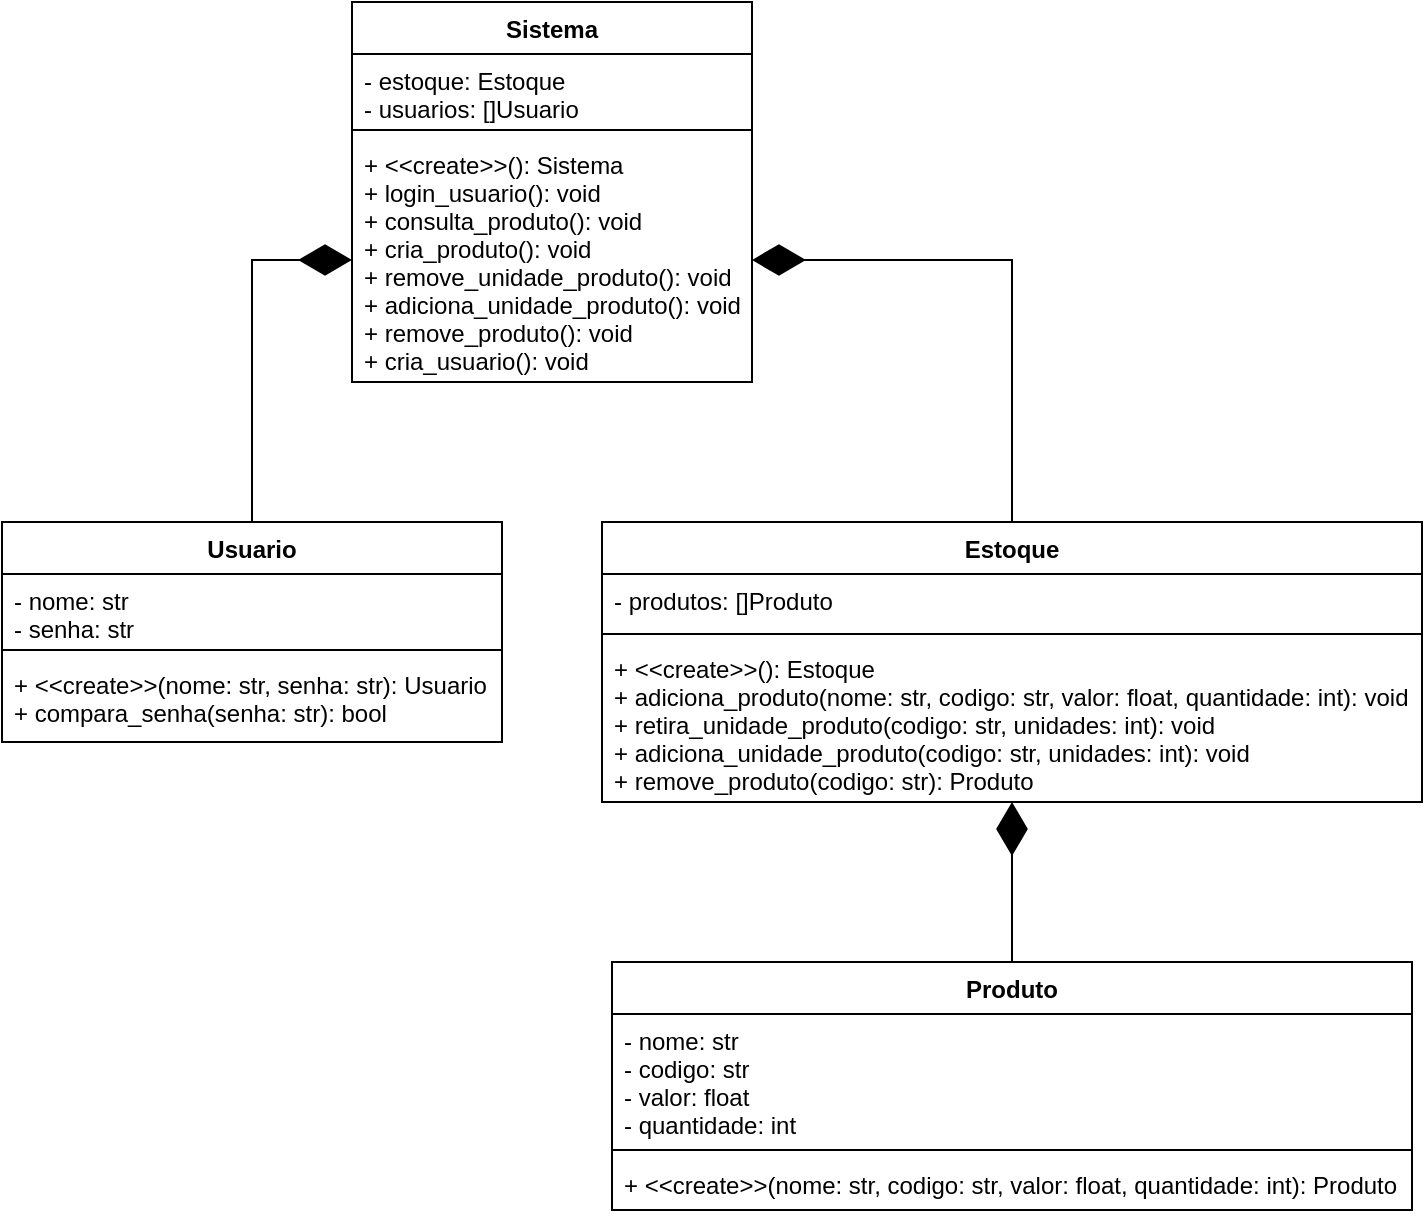 <mxfile version="14.9.4" type="device"><diagram id="xESPbtG9BcrLmHbSte3v" name="Page-1"><mxGraphModel dx="868" dy="463" grid="1" gridSize="10" guides="1" tooltips="1" connect="1" arrows="1" fold="1" page="1" pageScale="1" pageWidth="850" pageHeight="1100" math="0" shadow="0"><root><mxCell id="0"/><mxCell id="1" parent="0"/><mxCell id="spooTfYoWYVpRWsJJKMv-33" style="edgeStyle=orthogonalEdgeStyle;rounded=0;orthogonalLoop=1;jettySize=auto;html=1;endArrow=diamondThin;endFill=1;endSize=24;" edge="1" parent="1" source="spooTfYoWYVpRWsJJKMv-13" target="spooTfYoWYVpRWsJJKMv-32"><mxGeometry relative="1" as="geometry"/></mxCell><mxCell id="spooTfYoWYVpRWsJJKMv-13" value="Estoque" style="swimlane;fontStyle=1;align=center;verticalAlign=top;childLayout=stackLayout;horizontal=1;startSize=26;horizontalStack=0;resizeParent=1;resizeParentMax=0;resizeLast=0;collapsible=1;marginBottom=0;" vertex="1" parent="1"><mxGeometry x="450" y="340" width="410" height="140" as="geometry"/></mxCell><mxCell id="spooTfYoWYVpRWsJJKMv-14" value="- produtos: []Produto" style="text;strokeColor=none;fillColor=none;align=left;verticalAlign=top;spacingLeft=4;spacingRight=4;overflow=hidden;rotatable=0;points=[[0,0.5],[1,0.5]];portConstraint=eastwest;" vertex="1" parent="spooTfYoWYVpRWsJJKMv-13"><mxGeometry y="26" width="410" height="26" as="geometry"/></mxCell><mxCell id="spooTfYoWYVpRWsJJKMv-15" value="" style="line;strokeWidth=1;fillColor=none;align=left;verticalAlign=middle;spacingTop=-1;spacingLeft=3;spacingRight=3;rotatable=0;labelPosition=right;points=[];portConstraint=eastwest;" vertex="1" parent="spooTfYoWYVpRWsJJKMv-13"><mxGeometry y="52" width="410" height="8" as="geometry"/></mxCell><mxCell id="spooTfYoWYVpRWsJJKMv-16" value="+ &lt;&lt;create&gt;&gt;(): Estoque&#xA;+ adiciona_produto(nome: str, codigo: str, valor: float, quantidade: int): void&#xA;+ retira_unidade_produto(codigo: str, unidades: int): void&#xA;+ adiciona_unidade_produto(codigo: str, unidades: int): void&#xA;+ remove_produto(codigo: str): Produto&#xA;&#xA;" style="text;strokeColor=none;fillColor=none;align=left;verticalAlign=top;spacingLeft=4;spacingRight=4;overflow=hidden;rotatable=0;points=[[0,0.5],[1,0.5]];portConstraint=eastwest;" vertex="1" parent="spooTfYoWYVpRWsJJKMv-13"><mxGeometry y="60" width="410" height="80" as="geometry"/></mxCell><mxCell id="spooTfYoWYVpRWsJJKMv-36" style="edgeStyle=orthogonalEdgeStyle;rounded=0;orthogonalLoop=1;jettySize=auto;html=1;entryX=0.5;entryY=1;entryDx=0;entryDy=0;endArrow=diamondThin;endFill=1;endSize=24;" edge="1" parent="1" source="spooTfYoWYVpRWsJJKMv-17" target="spooTfYoWYVpRWsJJKMv-13"><mxGeometry relative="1" as="geometry"/></mxCell><mxCell id="spooTfYoWYVpRWsJJKMv-17" value="Produto" style="swimlane;fontStyle=1;align=center;verticalAlign=top;childLayout=stackLayout;horizontal=1;startSize=26;horizontalStack=0;resizeParent=1;resizeParentMax=0;resizeLast=0;collapsible=1;marginBottom=0;" vertex="1" parent="1"><mxGeometry x="455" y="560" width="400" height="124" as="geometry"/></mxCell><mxCell id="spooTfYoWYVpRWsJJKMv-18" value="- nome: str&#xA;- codigo: str&#xA;- valor: float&#xA;- quantidade: int&#xA;" style="text;strokeColor=none;fillColor=none;align=left;verticalAlign=top;spacingLeft=4;spacingRight=4;overflow=hidden;rotatable=0;points=[[0,0.5],[1,0.5]];portConstraint=eastwest;" vertex="1" parent="spooTfYoWYVpRWsJJKMv-17"><mxGeometry y="26" width="400" height="64" as="geometry"/></mxCell><mxCell id="spooTfYoWYVpRWsJJKMv-19" value="" style="line;strokeWidth=1;fillColor=none;align=left;verticalAlign=middle;spacingTop=-1;spacingLeft=3;spacingRight=3;rotatable=0;labelPosition=right;points=[];portConstraint=eastwest;" vertex="1" parent="spooTfYoWYVpRWsJJKMv-17"><mxGeometry y="90" width="400" height="8" as="geometry"/></mxCell><mxCell id="spooTfYoWYVpRWsJJKMv-20" value="+ &lt;&lt;create&gt;&gt;(nome: str, codigo: str, valor: float, quantidade: int): Produto" style="text;strokeColor=none;fillColor=none;align=left;verticalAlign=top;spacingLeft=4;spacingRight=4;overflow=hidden;rotatable=0;points=[[0,0.5],[1,0.5]];portConstraint=eastwest;" vertex="1" parent="spooTfYoWYVpRWsJJKMv-17"><mxGeometry y="98" width="400" height="26" as="geometry"/></mxCell><mxCell id="spooTfYoWYVpRWsJJKMv-35" style="edgeStyle=orthogonalEdgeStyle;rounded=0;orthogonalLoop=1;jettySize=auto;html=1;entryX=0;entryY=0.5;entryDx=0;entryDy=0;endArrow=diamondThin;endFill=1;endSize=24;" edge="1" parent="1" source="spooTfYoWYVpRWsJJKMv-21" target="spooTfYoWYVpRWsJJKMv-32"><mxGeometry relative="1" as="geometry"/></mxCell><mxCell id="spooTfYoWYVpRWsJJKMv-21" value="Usuario" style="swimlane;fontStyle=1;align=center;verticalAlign=top;childLayout=stackLayout;horizontal=1;startSize=26;horizontalStack=0;resizeParent=1;resizeParentMax=0;resizeLast=0;collapsible=1;marginBottom=0;" vertex="1" parent="1"><mxGeometry x="150" y="340" width="250" height="110" as="geometry"/></mxCell><mxCell id="spooTfYoWYVpRWsJJKMv-22" value="- nome: str&#xA;- senha: str&#xA;" style="text;strokeColor=none;fillColor=none;align=left;verticalAlign=top;spacingLeft=4;spacingRight=4;overflow=hidden;rotatable=0;points=[[0,0.5],[1,0.5]];portConstraint=eastwest;" vertex="1" parent="spooTfYoWYVpRWsJJKMv-21"><mxGeometry y="26" width="250" height="34" as="geometry"/></mxCell><mxCell id="spooTfYoWYVpRWsJJKMv-23" value="" style="line;strokeWidth=1;fillColor=none;align=left;verticalAlign=middle;spacingTop=-1;spacingLeft=3;spacingRight=3;rotatable=0;labelPosition=right;points=[];portConstraint=eastwest;" vertex="1" parent="spooTfYoWYVpRWsJJKMv-21"><mxGeometry y="60" width="250" height="8" as="geometry"/></mxCell><mxCell id="spooTfYoWYVpRWsJJKMv-24" value="+ &lt;&lt;create&gt;&gt;(nome: str, senha: str): Usuario&#xA;+ compara_senha(senha: str): bool&#xA;" style="text;strokeColor=none;fillColor=none;align=left;verticalAlign=top;spacingLeft=4;spacingRight=4;overflow=hidden;rotatable=0;points=[[0,0.5],[1,0.5]];portConstraint=eastwest;" vertex="1" parent="spooTfYoWYVpRWsJJKMv-21"><mxGeometry y="68" width="250" height="42" as="geometry"/></mxCell><mxCell id="spooTfYoWYVpRWsJJKMv-29" value="Sistema" style="swimlane;fontStyle=1;align=center;verticalAlign=top;childLayout=stackLayout;horizontal=1;startSize=26;horizontalStack=0;resizeParent=1;resizeParentMax=0;resizeLast=0;collapsible=1;marginBottom=0;" vertex="1" parent="1"><mxGeometry x="325" y="80" width="200" height="190" as="geometry"/></mxCell><mxCell id="spooTfYoWYVpRWsJJKMv-30" value="- estoque: Estoque&#xA;- usuarios: []Usuario" style="text;strokeColor=none;fillColor=none;align=left;verticalAlign=top;spacingLeft=4;spacingRight=4;overflow=hidden;rotatable=0;points=[[0,0.5],[1,0.5]];portConstraint=eastwest;" vertex="1" parent="spooTfYoWYVpRWsJJKMv-29"><mxGeometry y="26" width="200" height="34" as="geometry"/></mxCell><mxCell id="spooTfYoWYVpRWsJJKMv-31" value="" style="line;strokeWidth=1;fillColor=none;align=left;verticalAlign=middle;spacingTop=-1;spacingLeft=3;spacingRight=3;rotatable=0;labelPosition=right;points=[];portConstraint=eastwest;" vertex="1" parent="spooTfYoWYVpRWsJJKMv-29"><mxGeometry y="60" width="200" height="8" as="geometry"/></mxCell><mxCell id="spooTfYoWYVpRWsJJKMv-32" value="+ &lt;&lt;create&gt;&gt;(): Sistema&#xA;+ login_usuario(): void&#xA;+ consulta_produto(): void&#xA;+ cria_produto(): void&#xA;+ remove_unidade_produto(): void&#xA;+ adiciona_unidade_produto(): void&#xA;+ remove_produto(): void&#xA;+ cria_usuario(): void&#xA;&#xA;" style="text;strokeColor=none;fillColor=none;align=left;verticalAlign=top;spacingLeft=4;spacingRight=4;overflow=hidden;rotatable=0;points=[[0,0.5],[1,0.5]];portConstraint=eastwest;" vertex="1" parent="spooTfYoWYVpRWsJJKMv-29"><mxGeometry y="68" width="200" height="122" as="geometry"/></mxCell></root></mxGraphModel></diagram></mxfile>